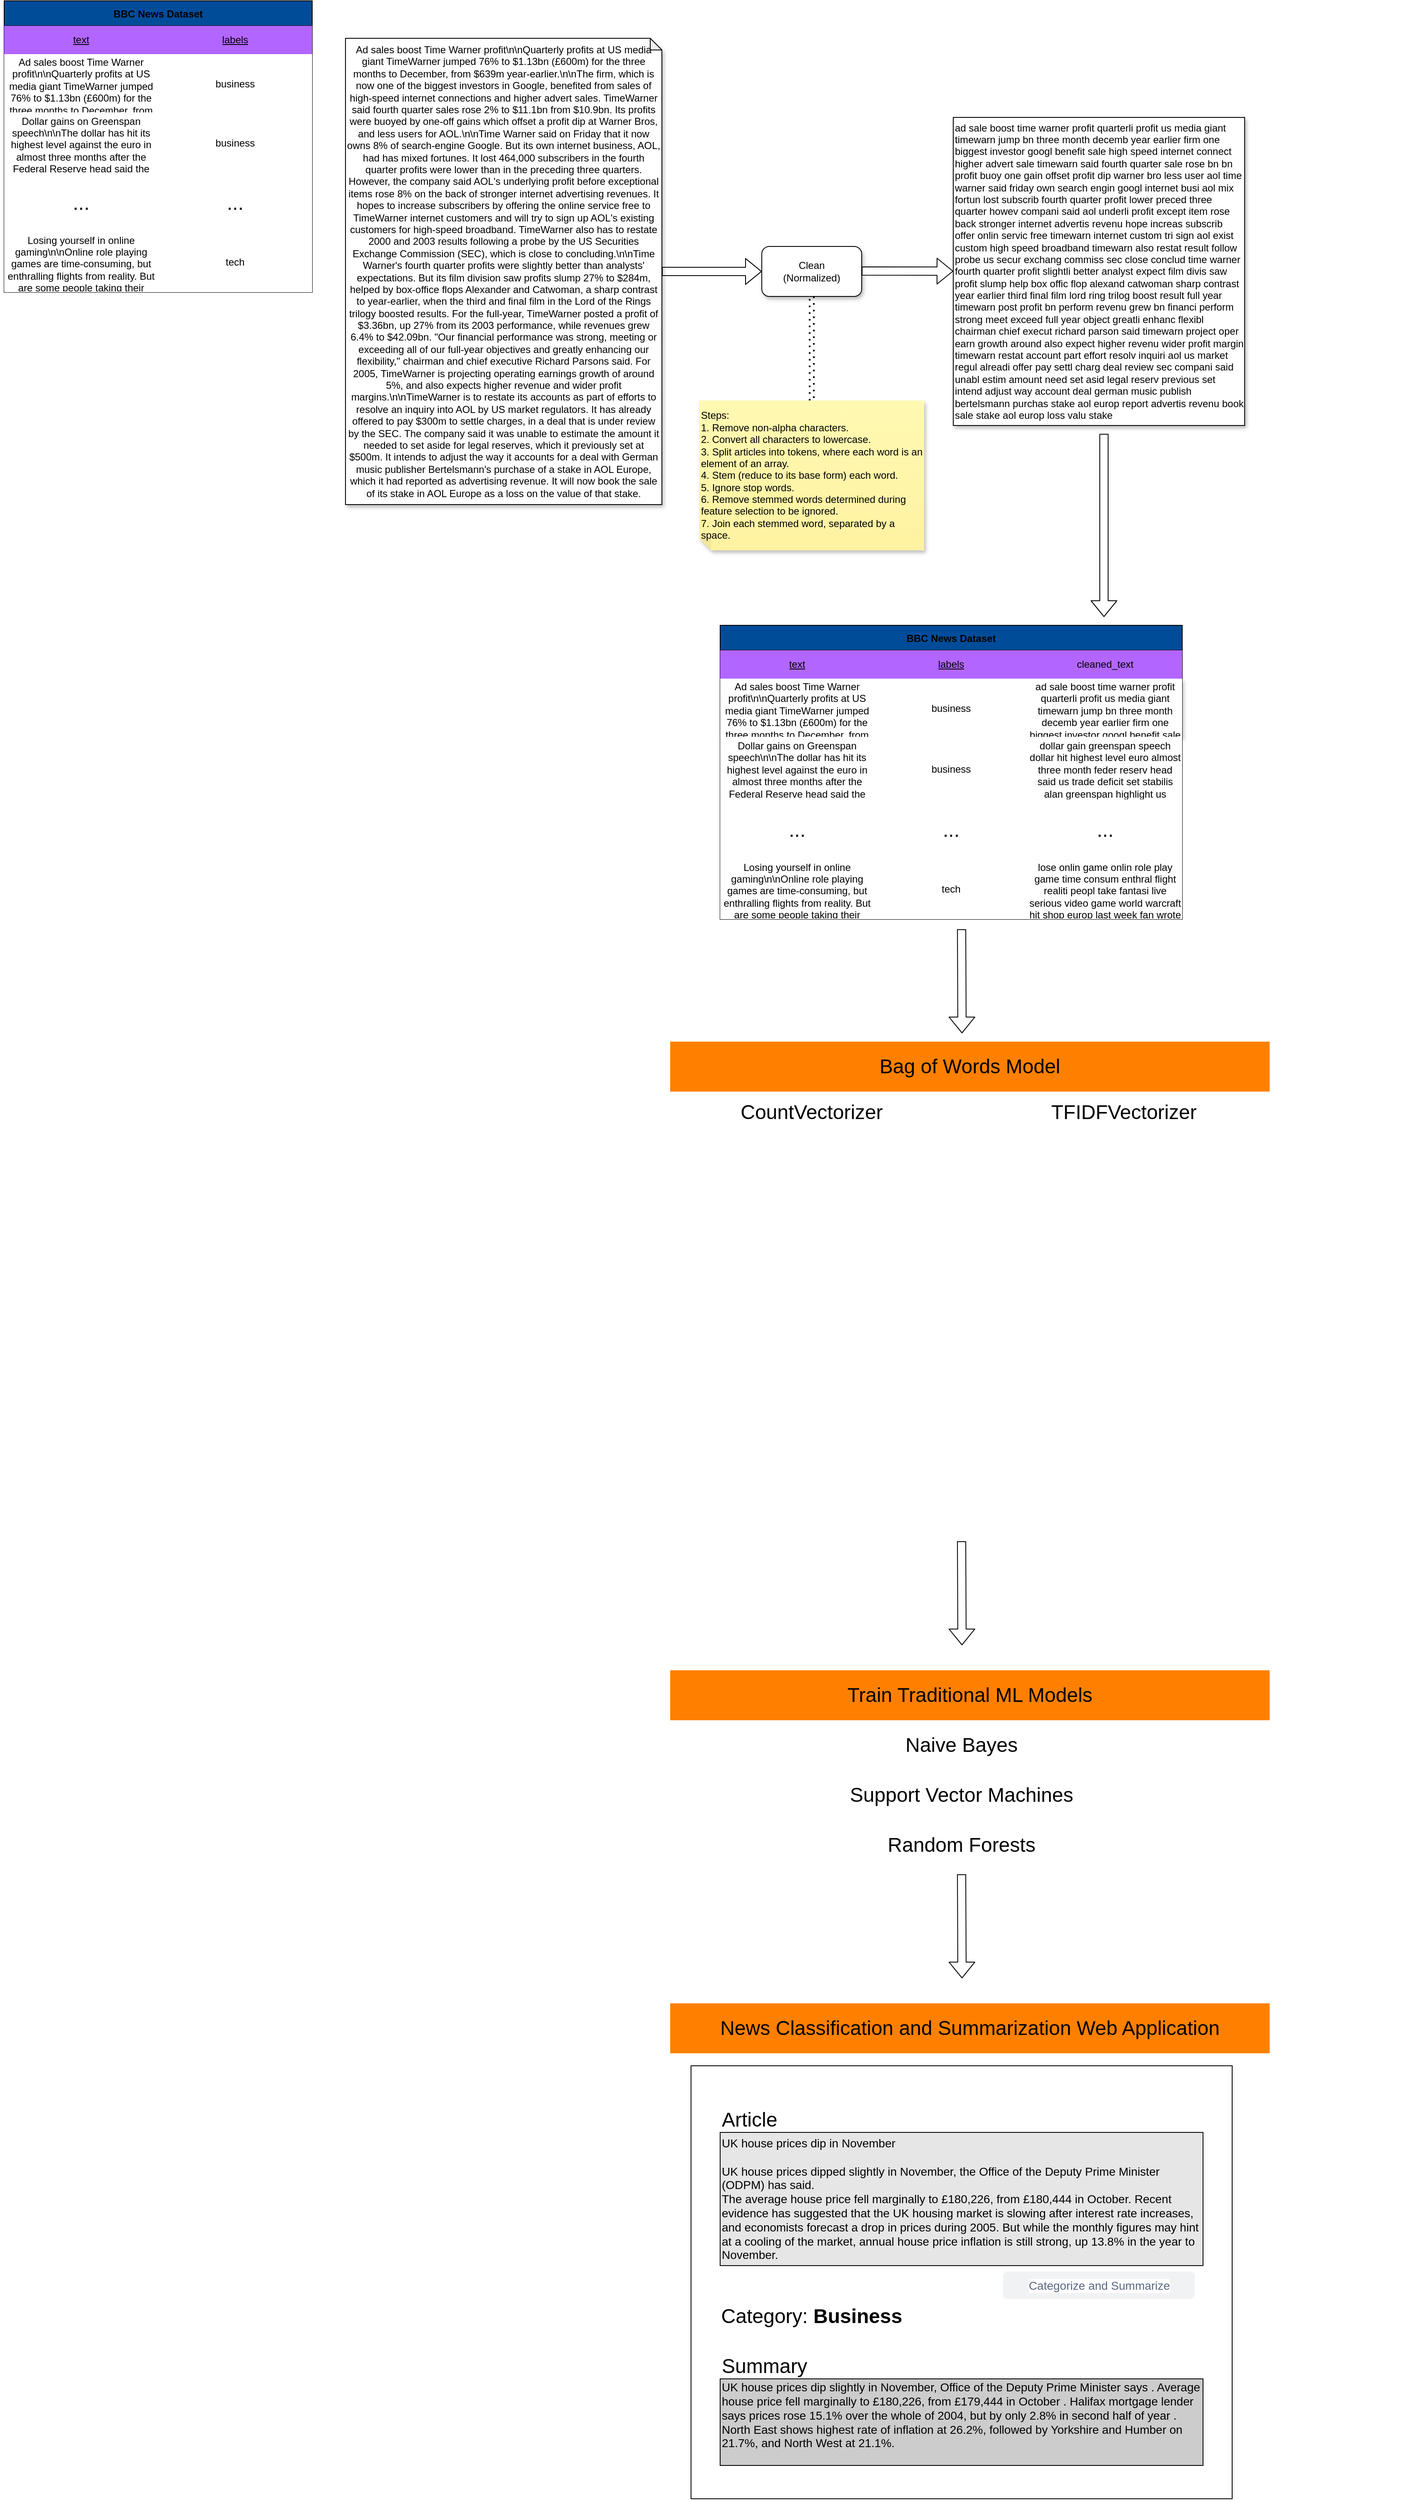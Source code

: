 <mxfile><diagram id="SMPPchg8_w9x-fQUagLB" name="Page-1"><mxGraphModel dx="749" dy="659" grid="1" gridSize="10" guides="1" tooltips="1" connect="1" arrows="1" fold="1" page="1" pageScale="1" pageWidth="1100" pageHeight="850" math="0" shadow="0"><root><mxCell id="0"/><mxCell id="1" parent="0"/><mxCell id="2" value="BBC News Dataset" style="shape=table;startSize=30;container=1;collapsible=0;childLayout=tableLayout;fontStyle=1;fillColor=#004C99;strokeColor=#000000;" parent="1" vertex="1"><mxGeometry x="90" y="60" width="370" height="350" as="geometry"/></mxCell><mxCell id="3" value="" style="shape=tableRow;horizontal=0;startSize=0;swimlaneHead=0;swimlaneBody=0;top=0;left=0;bottom=0;right=0;collapsible=0;dropTarget=0;fillColor=#00CCCC;points=[[0,0.5],[1,0.5]];portConstraint=eastwest;" parent="2" vertex="1"><mxGeometry y="30" width="370" height="34" as="geometry"/></mxCell><mxCell id="4" value="&lt;u&gt;text&lt;/u&gt;" style="shape=partialRectangle;html=1;whiteSpace=wrap;connectable=0;overflow=hidden;fillColor=#B266FF;top=0;left=0;bottom=0;right=0;pointerEvents=1;shadow=0;" parent="3" vertex="1"><mxGeometry width="185" height="34" as="geometry"><mxRectangle width="185" height="34" as="alternateBounds"/></mxGeometry></mxCell><mxCell id="5" value="&lt;u&gt;labels&lt;/u&gt;" style="shape=partialRectangle;html=1;whiteSpace=wrap;connectable=0;overflow=hidden;fillColor=#B266FF;top=0;left=0;bottom=0;right=0;pointerEvents=1;shadow=0;" parent="3" vertex="1"><mxGeometry x="185" width="185" height="34" as="geometry"><mxRectangle width="185" height="34" as="alternateBounds"/></mxGeometry></mxCell><mxCell id="7" value="" style="shape=tableRow;horizontal=0;startSize=0;swimlaneHead=0;swimlaneBody=0;top=0;left=0;bottom=0;right=0;collapsible=0;dropTarget=0;fillColor=none;points=[[0,0.5],[1,0.5]];portConstraint=eastwest;shadow=1;" parent="2" vertex="1"><mxGeometry y="64" width="370" height="71" as="geometry"/></mxCell><mxCell id="8" value="&lt;span style=&quot;text-align: right;&quot;&gt;&lt;font color=&quot;#000000&quot;&gt;Ad sales boost Time Warner profit\n\nQuarterly profits at US media giant TimeWarner jumped 76% to $1.13bn (£600m) for the three months to December, from $639m year-earlier.\n\nThe firm, which is now one of the biggest investors in Google, benefited from sales of high-speed internet connections and higher advert sales.&lt;/font&gt;&lt;/span&gt;" style="shape=partialRectangle;html=1;whiteSpace=wrap;connectable=0;overflow=hidden;fillColor=#FFFFFF;top=0;left=0;bottom=0;right=0;pointerEvents=1;strokeColor=#000000;" parent="7" vertex="1"><mxGeometry width="185" height="71" as="geometry"><mxRectangle width="185" height="71" as="alternateBounds"/></mxGeometry></mxCell><mxCell id="9" value="&lt;span style=&quot;text-align: right;&quot;&gt;&lt;font color=&quot;#000000&quot;&gt;business&lt;/font&gt;&lt;/span&gt;" style="shape=partialRectangle;html=1;whiteSpace=wrap;connectable=0;overflow=hidden;fillColor=#FFFFFF;top=0;left=0;bottom=0;right=0;pointerEvents=1;strokeColor=#000000;" parent="7" vertex="1"><mxGeometry x="185" width="185" height="71" as="geometry"><mxRectangle width="185" height="71" as="alternateBounds"/></mxGeometry></mxCell><mxCell id="11" value="" style="shape=tableRow;horizontal=0;startSize=0;swimlaneHead=0;swimlaneBody=0;top=0;left=0;bottom=0;right=0;collapsible=0;dropTarget=0;fillColor=none;points=[[0,0.5],[1,0.5]];portConstraint=eastwest;" parent="2" vertex="1"><mxGeometry y="135" width="370" height="72" as="geometry"/></mxCell><mxCell id="12" value="&lt;span style=&quot;text-align: right;&quot;&gt;&lt;font color=&quot;#000000&quot;&gt;Dollar gains on Greenspan speech\n\nThe dollar has hit its highest level against the euro in almost three months after the Federal Reserve head said the US trade deficit is set to stabilise.\n\nAnd Alan Greenspan highlighted the US government's willingness to curb spending and rising household savings as factors which may help to reduce it. In late trading in New York, the dollar reached $1.287 against the euro, from $1.297 on Thursday. Market concerns about the deficit has hit the greenback in recent months.&lt;/font&gt;&lt;/span&gt;" style="shape=partialRectangle;html=1;whiteSpace=wrap;connectable=0;overflow=hidden;fillColor=#FFFFFF;top=0;left=0;bottom=0;right=0;pointerEvents=1;strokeColor=#000000;" parent="11" vertex="1"><mxGeometry width="185" height="72" as="geometry"><mxRectangle width="185" height="72" as="alternateBounds"/></mxGeometry></mxCell><mxCell id="13" value="&lt;span style=&quot;text-align: right;&quot;&gt;&lt;font color=&quot;#000000&quot;&gt;business&lt;/font&gt;&lt;/span&gt;" style="shape=partialRectangle;html=1;whiteSpace=wrap;connectable=0;overflow=hidden;fillColor=#FFFFFF;top=0;left=0;bottom=0;right=0;pointerEvents=1;strokeColor=#000000;" parent="11" vertex="1"><mxGeometry x="185" width="185" height="72" as="geometry"><mxRectangle width="185" height="72" as="alternateBounds"/></mxGeometry></mxCell><mxCell id="15" value="" style="shape=tableRow;horizontal=0;startSize=0;swimlaneHead=0;swimlaneBody=0;top=0;left=0;bottom=0;right=0;collapsible=0;dropTarget=0;fillColor=none;points=[[0,0.5],[1,0.5]];portConstraint=eastwest;" parent="2" vertex="1"><mxGeometry y="207" width="370" height="71" as="geometry"/></mxCell><mxCell id="16" value="&lt;font color=&quot;#000000&quot; style=&quot;font-size: 24px;&quot;&gt;...&lt;/font&gt;" style="shape=partialRectangle;html=1;whiteSpace=wrap;connectable=0;overflow=hidden;fillColor=#FFFFFF;top=0;left=0;bottom=0;right=0;pointerEvents=1;strokeColor=#000000;" parent="15" vertex="1"><mxGeometry width="185" height="71" as="geometry"><mxRectangle width="185" height="71" as="alternateBounds"/></mxGeometry></mxCell><mxCell id="17" value="&lt;span style=&quot;font-size: 24px;&quot;&gt;&lt;font color=&quot;#000000&quot;&gt;...&lt;/font&gt;&lt;/span&gt;" style="shape=partialRectangle;html=1;whiteSpace=wrap;connectable=0;overflow=hidden;fillColor=#FFFFFF;top=0;left=0;bottom=0;right=0;pointerEvents=1;strokeColor=#000000;" parent="15" vertex="1"><mxGeometry x="185" width="185" height="71" as="geometry"><mxRectangle width="185" height="71" as="alternateBounds"/></mxGeometry></mxCell><mxCell id="19" value="" style="shape=tableRow;horizontal=0;startSize=0;swimlaneHead=0;swimlaneBody=0;top=0;left=0;bottom=0;right=0;collapsible=0;dropTarget=0;fillColor=none;points=[[0,0.5],[1,0.5]];portConstraint=eastwest;" parent="2" vertex="1"><mxGeometry y="278" width="370" height="72" as="geometry"/></mxCell><mxCell id="20" value="&lt;span style=&quot;text-align: right;&quot;&gt;&lt;font color=&quot;#000000&quot;&gt;Losing yourself in online gaming\n\nOnline role playing games are time-consuming, but enthralling flights from reality. But are some people taking their fantasy lives too seriously?\n\nWhen video game World of Warcraft hit the shops in Europe last week fans wrote in to the BBC website to express their delight - and to offer a warning.&lt;/font&gt;&lt;/span&gt;" style="shape=partialRectangle;html=1;whiteSpace=wrap;connectable=0;overflow=hidden;fillColor=#FFFFFF;top=0;left=0;bottom=0;right=0;pointerEvents=1;strokeColor=#000000;" parent="19" vertex="1"><mxGeometry width="185" height="72" as="geometry"><mxRectangle width="185" height="72" as="alternateBounds"/></mxGeometry></mxCell><mxCell id="21" value="&lt;font color=&quot;#000000&quot;&gt;tech&lt;/font&gt;" style="shape=partialRectangle;html=1;whiteSpace=wrap;connectable=0;overflow=hidden;fillColor=#FFFFFF;top=0;left=0;bottom=0;right=0;pointerEvents=1;strokeColor=#000000;" parent="19" vertex="1"><mxGeometry x="185" width="185" height="72" as="geometry"><mxRectangle width="185" height="72" as="alternateBounds"/></mxGeometry></mxCell><mxCell id="32" value="ad sale boost time warner profit quarterli profit us media giant timewarn jump bn three month decemb year earlier firm one biggest investor googl benefit sale high speed internet connect higher advert sale timewarn said fourth quarter sale rose bn bn profit buoy one gain offset profit dip warner bro less user aol time warner said friday own search engin googl internet busi aol mix fortun lost subscrib fourth quarter profit lower preced three quarter howev compani said aol underli profit except item rose back stronger internet advertis revenu hope increas subscrib offer onlin servic free timewarn internet custom tri sign aol exist custom high speed broadband timewarn also restat result follow probe us secur exchang commiss sec close conclud time warner fourth quarter profit slightli better analyst expect film divis saw profit slump help box offic flop alexand catwoman sharp contrast year earlier third final film lord ring trilog boost result full year timewarn post profit bn perform revenu grew bn financi perform strong meet exceed full year object greatli enhanc flexibl chairman chief execut richard parson said timewarn project oper earn growth around also expect higher revenu wider profit margin timewarn restat account part effort resolv inquiri aol us market regul alreadi offer pay settl charg deal review sec compani said unabl estim amount need set asid legal reserv previous set intend adjust way account deal german music publish bertelsmann purchas stake aol europ report advertis revenu book sale stake aol europ loss valu stake" style="rounded=0;whiteSpace=wrap;html=1;shadow=1;fontSize=12;fontColor=none;fillColor=#FFFFFF;align=left;" parent="1" vertex="1"><mxGeometry x="1230" y="200" width="350" height="370" as="geometry"/></mxCell><mxCell id="33" value="Clean&lt;br&gt;(Normalized)" style="rounded=1;whiteSpace=wrap;html=1;shadow=1;fontFamily=Helvetica;fontSize=12;fontColor=none;fillColor=#FFFFFF;" parent="1" vertex="1"><mxGeometry x="1000" y="355" width="120" height="60" as="geometry"/></mxCell><mxCell id="34" value="" style="endArrow=classic;html=1;fontFamily=Helvetica;fontSize=12;fontColor=none;entryX=0;entryY=0.5;entryDx=0;entryDy=0;shape=flexArrow;fillColor=#FFFFFF;" parent="1" target="33" edge="1"><mxGeometry width="50" height="50" relative="1" as="geometry"><mxPoint x="890" y="385" as="sourcePoint"/><mxPoint x="990" y="190" as="targetPoint"/></mxGeometry></mxCell><mxCell id="35" value="" style="endArrow=classic;html=1;fontFamily=Helvetica;fontSize=12;fontColor=none;shape=flexArrow;fillColor=#FFFFFF;" parent="1" target="32" edge="1"><mxGeometry width="50" height="50" relative="1" as="geometry"><mxPoint x="1120" y="384.5" as="sourcePoint"/><mxPoint x="1230" y="385" as="targetPoint"/></mxGeometry></mxCell><mxCell id="38" value="" style="edgeStyle=none;shape=flexArrow;html=1;fontFamily=Helvetica;fontSize=12;fontColor=none;fillColor=#FFFFFF;" parent="1" source="37" target="33" edge="1"><mxGeometry relative="1" as="geometry"/></mxCell><mxCell id="37" value="&lt;span style=&quot;text-align: left;&quot;&gt;Ad sales boost Time Warner profit\n\nQuarterly profits at US media giant TimeWarner jumped 76% to $1.13bn (£600m) for the three months to December, from $639m year-earlier.\n\nThe firm, which is now one of the biggest investors in Google, benefited from sales of high-speed internet connections and higher advert sales. TimeWarner said fourth quarter sales rose 2% to $11.1bn from $10.9bn. Its profits were buoyed by one-off gains which offset a profit dip at Warner Bros, and less users for AOL.\n\nTime Warner said on Friday that it now owns 8% of search-engine Google. But its own internet business, AOL, had has mixed fortunes. It lost 464,000 subscribers in the fourth quarter profits were lower than in the preceding three quarters. However, the company said AOL's underlying profit before exceptional items rose 8% on the back of stronger internet advertising revenues. It hopes to increase subscribers by offering the online service free to TimeWarner internet customers and will try to sign up AOL's existing customers for high-speed broadband. TimeWarner also has to restate 2000 and 2003 results following a probe by the US Securities Exchange Commission (SEC), which is close to concluding.\n\nTime Warner's fourth quarter profits were slightly better than analysts' expectations. But its film division saw profits slump 27% to $284m, helped by box-office flops Alexander and Catwoman, a sharp contrast to year-earlier, when the third and final film in the Lord of the Rings trilogy boosted results. For the full-year, TimeWarner posted a profit of $3.36bn, up 27% from its 2003 performance, while revenues grew 6.4% to $42.09bn. &quot;Our financial performance was strong, meeting or exceeding all of our full-year objectives and greatly enhancing our flexibility,&quot; chairman and chief executive Richard Parsons said. For 2005, TimeWarner is projecting operating earnings growth of around 5%, and also expects higher revenue and wider profit margins.\n\nTimeWarner is to restate its accounts as part of efforts to resolve an inquiry into AOL by US market regulators. It has already offered to pay $300m to settle charges, in a deal that is under review by the SEC. The company said it was unable to estimate the amount it needed to set aside for legal reserves, which it previously set at $500m. It intends to adjust the way it accounts for a deal with German music publisher Bertelsmann's purchase of a stake in AOL Europe, which it had reported as advertising revenue. It will now book the sale of its stake in AOL Europe as a loss on the value of that stake.&lt;/span&gt;" style="shape=note;whiteSpace=wrap;html=1;backgroundOutline=1;darkOpacity=0.05;shadow=1;fontFamily=Helvetica;fontSize=12;fontColor=none;fillColor=#FFFFFF;size=14;" parent="1" vertex="1"><mxGeometry x="500" y="105" width="380" height="560" as="geometry"/></mxCell><mxCell id="40" value="" style="endArrow=none;dashed=1;html=1;dashPattern=1 3;strokeWidth=2;fontFamily=Helvetica;fontSize=12;fontColor=none;fillColor=#FFFFFF;shape=link;entryX=0.5;entryY=1;entryDx=0;entryDy=0;exitX=0.5;exitY=0;exitDx=0;exitDy=0;" parent="1" target="33" edge="1"><mxGeometry width="50" height="50" relative="1" as="geometry"><mxPoint x="1060" y="540" as="sourcePoint"/><mxPoint x="990" y="740" as="targetPoint"/></mxGeometry></mxCell><mxCell id="41" value="BBC News Dataset" style="shape=table;startSize=30;container=1;collapsible=0;childLayout=tableLayout;fontStyle=1;fillColor=#004C99;strokeColor=#000000;" parent="1" vertex="1"><mxGeometry x="950" y="810" width="555" height="353" as="geometry"/></mxCell><mxCell id="42" value="" style="shape=tableRow;horizontal=0;startSize=0;swimlaneHead=0;swimlaneBody=0;top=0;left=0;bottom=0;right=0;collapsible=0;dropTarget=0;fillColor=#00CCCC;points=[[0,0.5],[1,0.5]];portConstraint=eastwest;" parent="41" vertex="1"><mxGeometry y="30" width="555" height="34" as="geometry"/></mxCell><mxCell id="43" value="&lt;u&gt;text&lt;/u&gt;" style="shape=partialRectangle;html=1;whiteSpace=wrap;connectable=0;overflow=hidden;fillColor=#B266FF;top=0;left=0;bottom=0;right=0;pointerEvents=1;" parent="42" vertex="1"><mxGeometry width="185" height="34" as="geometry"><mxRectangle width="185" height="34" as="alternateBounds"/></mxGeometry></mxCell><mxCell id="44" value="&lt;u&gt;labels&lt;/u&gt;" style="shape=partialRectangle;html=1;whiteSpace=wrap;connectable=0;overflow=hidden;fillColor=#B266FF;top=0;left=0;bottom=0;right=0;pointerEvents=1;" parent="42" vertex="1"><mxGeometry x="185" width="185" height="34" as="geometry"><mxRectangle width="185" height="34" as="alternateBounds"/></mxGeometry></mxCell><mxCell id="57" value="cleaned_text" style="shape=partialRectangle;html=1;whiteSpace=wrap;connectable=0;overflow=hidden;fillColor=#B266FF;top=0;left=0;bottom=0;right=0;pointerEvents=1;" parent="42" vertex="1"><mxGeometry x="370" width="185" height="34" as="geometry"><mxRectangle width="185" height="34" as="alternateBounds"/></mxGeometry></mxCell><mxCell id="45" value="" style="shape=tableRow;horizontal=0;startSize=0;swimlaneHead=0;swimlaneBody=0;top=0;left=0;bottom=0;right=0;collapsible=0;dropTarget=0;fillColor=#FFFFFF;points=[[0,0.5],[1,0.5]];portConstraint=eastwest;shadow=1;" parent="41" vertex="1"><mxGeometry y="64" width="555" height="71" as="geometry"/></mxCell><mxCell id="46" value="&lt;span style=&quot;text-align: right;&quot;&gt;&lt;font color=&quot;#000000&quot;&gt;Ad sales boost Time Warner profit\n\nQuarterly profits at US media giant TimeWarner jumped 76% to $1.13bn (£600m) for the three months to December, from $639m year-earlier.\n\nThe firm, which is now one of the biggest investors in Google, benefited from sales of high-speed internet connections and higher advert sales.&lt;/font&gt;&lt;/span&gt;" style="shape=partialRectangle;html=1;whiteSpace=wrap;connectable=0;overflow=hidden;fillColor=none;top=0;left=0;bottom=0;right=0;pointerEvents=1;" parent="45" vertex="1"><mxGeometry width="185" height="71" as="geometry"><mxRectangle width="185" height="71" as="alternateBounds"/></mxGeometry></mxCell><mxCell id="47" value="&lt;span style=&quot;text-align: right;&quot;&gt;&lt;font color=&quot;#000000&quot;&gt;business&lt;/font&gt;&lt;/span&gt;" style="shape=partialRectangle;html=1;whiteSpace=wrap;connectable=0;overflow=hidden;fillColor=none;top=0;left=0;bottom=0;right=0;pointerEvents=1;" parent="45" vertex="1"><mxGeometry x="185" width="185" height="71" as="geometry"><mxRectangle width="185" height="71" as="alternateBounds"/></mxGeometry></mxCell><mxCell id="58" value="&lt;span style=&quot;text-align: right;&quot;&gt;&lt;font color=&quot;#000000&quot;&gt;ad sale boost time warner profit quarterli profit us media giant timewarn jump bn three month decemb year earlier firm one biggest investor googl benefit sale high speed internet connect higher advert sale timewarn said fourth quarter sale rose bn bn profit buoy one gain offset profit dip warner bro less user aol time warner said friday own search engin googl internet busi aol mix fortun lost subscrib fourth quarter profit lower preced three quarter&amp;nbsp;&lt;/font&gt;&lt;/span&gt;" style="shape=partialRectangle;html=1;whiteSpace=wrap;connectable=0;overflow=hidden;fillColor=none;top=0;left=0;bottom=0;right=0;pointerEvents=1;" parent="45" vertex="1"><mxGeometry x="370" width="185" height="71" as="geometry"><mxRectangle width="185" height="71" as="alternateBounds"/></mxGeometry></mxCell><mxCell id="48" value="" style="shape=tableRow;horizontal=0;startSize=0;swimlaneHead=0;swimlaneBody=0;top=0;left=0;bottom=0;right=0;collapsible=0;dropTarget=0;fillColor=#FFFFFF;points=[[0,0.5],[1,0.5]];portConstraint=eastwest;" parent="41" vertex="1"><mxGeometry y="135" width="555" height="75" as="geometry"/></mxCell><mxCell id="49" value="&lt;span style=&quot;text-align: right;&quot;&gt;&lt;font color=&quot;#000000&quot;&gt;Dollar gains on Greenspan speech\n\nThe dollar has hit its highest level against the euro in almost three months after the Federal Reserve head said the US trade deficit is set to stabilise.\n\nAnd Alan Greenspan highlighted the US government's willingness to curb spending and rising household savings as factors which may help to reduce it. In late trading in New York, the dollar reached $1.287 against the euro, from $1.297 on Thursday. Market concerns about the deficit has hit the greenback in recent months.&lt;/font&gt;&lt;/span&gt;" style="shape=partialRectangle;html=1;whiteSpace=wrap;connectable=0;overflow=hidden;fillColor=none;top=0;left=0;bottom=0;right=0;pointerEvents=1;" parent="48" vertex="1"><mxGeometry width="185" height="75" as="geometry"><mxRectangle width="185" height="75" as="alternateBounds"/></mxGeometry></mxCell><mxCell id="50" value="&lt;span style=&quot;text-align: right;&quot;&gt;&lt;font color=&quot;#000000&quot;&gt;business&lt;/font&gt;&lt;/span&gt;" style="shape=partialRectangle;html=1;whiteSpace=wrap;connectable=0;overflow=hidden;fillColor=none;top=0;left=0;bottom=0;right=0;pointerEvents=1;" parent="48" vertex="1"><mxGeometry x="185" width="185" height="75" as="geometry"><mxRectangle width="185" height="75" as="alternateBounds"/></mxGeometry></mxCell><mxCell id="59" value="&lt;span style=&quot;text-align: right;&quot;&gt;&lt;font color=&quot;#000000&quot;&gt;dollar gain greenspan speech dollar hit highest level euro almost three month feder reserv head said us trade deficit set stabilis alan greenspan highlight us govern willing curb spend rise household save factor may help reduc late trade new york dollar reach euro thursday market concern deficit hit greenback recent month&lt;/font&gt;&lt;/span&gt;" style="shape=partialRectangle;html=1;whiteSpace=wrap;connectable=0;overflow=hidden;fillColor=none;top=0;left=0;bottom=0;right=0;pointerEvents=1;" parent="48" vertex="1"><mxGeometry x="370" width="185" height="75" as="geometry"><mxRectangle width="185" height="75" as="alternateBounds"/></mxGeometry></mxCell><mxCell id="51" value="" style="shape=tableRow;horizontal=0;startSize=0;swimlaneHead=0;swimlaneBody=0;top=0;left=0;bottom=0;right=0;collapsible=0;dropTarget=0;fillColor=#FFFFFF;points=[[0,0.5],[1,0.5]];portConstraint=eastwest;" parent="41" vertex="1"><mxGeometry y="210" width="555" height="71" as="geometry"/></mxCell><mxCell id="52" value="&lt;font color=&quot;#000000&quot; style=&quot;font-size: 24px;&quot;&gt;...&lt;/font&gt;" style="shape=partialRectangle;html=1;whiteSpace=wrap;connectable=0;overflow=hidden;fillColor=none;top=0;left=0;bottom=0;right=0;pointerEvents=1;" parent="51" vertex="1"><mxGeometry width="185" height="71" as="geometry"><mxRectangle width="185" height="71" as="alternateBounds"/></mxGeometry></mxCell><mxCell id="53" value="&lt;span style=&quot;font-size: 24px;&quot;&gt;&lt;font color=&quot;#000000&quot;&gt;...&lt;/font&gt;&lt;/span&gt;" style="shape=partialRectangle;html=1;whiteSpace=wrap;connectable=0;overflow=hidden;fillColor=none;top=0;left=0;bottom=0;right=0;pointerEvents=1;" parent="51" vertex="1"><mxGeometry x="185" width="185" height="71" as="geometry"><mxRectangle width="185" height="71" as="alternateBounds"/></mxGeometry></mxCell><mxCell id="60" value="&lt;span style=&quot;font-size: 24px;&quot;&gt;&lt;font color=&quot;#000000&quot;&gt;...&lt;/font&gt;&lt;/span&gt;" style="shape=partialRectangle;html=1;whiteSpace=wrap;connectable=0;overflow=hidden;fillColor=none;top=0;left=0;bottom=0;right=0;pointerEvents=1;" parent="51" vertex="1"><mxGeometry x="370" width="185" height="71" as="geometry"><mxRectangle width="185" height="71" as="alternateBounds"/></mxGeometry></mxCell><mxCell id="54" value="" style="shape=tableRow;horizontal=0;startSize=0;swimlaneHead=0;swimlaneBody=0;top=0;left=0;bottom=0;right=0;collapsible=0;dropTarget=0;fillColor=#FFFFFF;points=[[0,0.5],[1,0.5]];portConstraint=eastwest;" parent="41" vertex="1"><mxGeometry y="281" width="555" height="72" as="geometry"/></mxCell><mxCell id="55" value="&lt;span style=&quot;text-align: right;&quot;&gt;&lt;font color=&quot;#000000&quot;&gt;Losing yourself in online gaming\n\nOnline role playing games are time-consuming, but enthralling flights from reality. But are some people taking their fantasy lives too seriously?\n\nWhen video game World of Warcraft hit the shops in Europe last week fans wrote in to the BBC website to express their delight - and to offer a warning.&lt;/font&gt;&lt;/span&gt;" style="shape=partialRectangle;html=1;whiteSpace=wrap;connectable=0;overflow=hidden;fillColor=none;top=0;left=0;bottom=0;right=0;pointerEvents=1;" parent="54" vertex="1"><mxGeometry width="185" height="72" as="geometry"><mxRectangle width="185" height="72" as="alternateBounds"/></mxGeometry></mxCell><mxCell id="56" value="&lt;font color=&quot;#000000&quot;&gt;tech&lt;/font&gt;" style="shape=partialRectangle;html=1;whiteSpace=wrap;connectable=0;overflow=hidden;fillColor=none;top=0;left=0;bottom=0;right=0;pointerEvents=1;" parent="54" vertex="1"><mxGeometry x="185" width="185" height="72" as="geometry"><mxRectangle width="185" height="72" as="alternateBounds"/></mxGeometry></mxCell><mxCell id="61" value="&lt;span style=&quot;text-align: right;&quot;&gt;&lt;font color=&quot;#000000&quot;&gt;lose onlin game onlin role play game time consum enthral flight realiti peopl take fantasi live serious video game world warcraft hit shop europ last week fan wrote bbc websit express delight offer warn addict game like far costli time substanc could impair keep track time wrote travi anderson texa&amp;nbsp;&lt;/font&gt;&lt;/span&gt;" style="shape=partialRectangle;html=1;whiteSpace=wrap;connectable=0;overflow=hidden;fillColor=none;top=0;left=0;bottom=0;right=0;pointerEvents=1;" parent="54" vertex="1"><mxGeometry x="370" width="185" height="72" as="geometry"><mxRectangle width="185" height="72" as="alternateBounds"/></mxGeometry></mxCell><mxCell id="63" value="" style="shape=flexArrow;endArrow=classic;html=1;fontFamily=Helvetica;fontSize=12;fontColor=none;fillColor=#FFFFFF;" parent="1" edge="1"><mxGeometry width="50" height="50" relative="1" as="geometry"><mxPoint x="1411" y="580" as="sourcePoint"/><mxPoint x="1411" y="800" as="targetPoint"/></mxGeometry></mxCell><mxCell id="109" value="&lt;span style=&quot;&quot;&gt;Steps:&lt;/span&gt;&lt;br style=&quot;&quot;&gt;&lt;span style=&quot;&quot;&gt;1. Remove non-alpha characters.&lt;/span&gt;&lt;br style=&quot;&quot;&gt;&lt;span style=&quot;&quot;&gt;2. Convert all characters to lowercase.&lt;/span&gt;&lt;br style=&quot;&quot;&gt;&lt;span style=&quot;&quot;&gt;3. Split articles into tokens, where each word is an element of an array.&lt;/span&gt;&lt;br style=&quot;&quot;&gt;&lt;span style=&quot;&quot;&gt;4. Stem (reduce to its base form) each word.&lt;/span&gt;&lt;br style=&quot;&quot;&gt;&lt;span style=&quot;&quot;&gt;5. Ignore stop words.&lt;/span&gt;&lt;br style=&quot;&quot;&gt;&lt;span style=&quot;&quot;&gt;6. Remove stemmed words determined during feature selection to be ignored.&lt;/span&gt;&lt;br style=&quot;&quot;&gt;&lt;span style=&quot;&quot;&gt;7. Join each stemmed word, separated by a space.&lt;/span&gt;" style="shape=note;whiteSpace=wrap;html=1;backgroundOutline=1;fontColor=#000000;darkOpacity=0.05;fillColor=#FFF9B2;strokeColor=none;fillStyle=solid;direction=west;gradientDirection=north;gradientColor=#FFF2A1;shadow=1;size=14;pointerEvents=1;align=left;" parent="1" vertex="1"><mxGeometry x="925" y="540" width="270" height="180" as="geometry"/></mxCell><mxCell id="112" value="Bag of Words Model" style="text;html=1;strokeColor=none;fillColor=#FF8000;align=center;verticalAlign=middle;whiteSpace=wrap;rounded=0;shadow=0;labelBackgroundColor=#FF8000;fontSize=24;fontColor=#000000;" parent="1" vertex="1"><mxGeometry x="890" y="1310" width="720" height="60" as="geometry"/></mxCell><mxCell id="115" value="CountVectorizer" style="text;html=1;strokeColor=none;fillColor=#FFFFFF;align=center;verticalAlign=middle;whiteSpace=wrap;rounded=0;shadow=0;labelBackgroundColor=#FFFFFF;fontSize=24;fontColor=#000000;" parent="1" vertex="1"><mxGeometry x="890" y="1380" width="340" height="30" as="geometry"/></mxCell><mxCell id="116" value="TFIDFVectorizer" style="text;html=1;strokeColor=none;fillColor=#FFFFFF;align=center;verticalAlign=middle;whiteSpace=wrap;rounded=0;shadow=0;labelBackgroundColor=#FFFFFF;fontSize=24;fontColor=#000000;" parent="1" vertex="1"><mxGeometry x="1260" y="1380" width="350" height="30" as="geometry"/></mxCell><mxCell id="117" value="" style="shape=flexArrow;endArrow=classic;html=1;fontFamily=Helvetica;fontSize=12;fontColor=none;fillColor=#FFFFFF;" parent="1" edge="1"><mxGeometry width="50" height="50" relative="1" as="geometry"><mxPoint x="1240" y="1175" as="sourcePoint"/><mxPoint x="1240.5" y="1300" as="targetPoint"/></mxGeometry></mxCell><mxCell id="118" value="Train Traditional ML Models" style="text;html=1;strokeColor=none;fillColor=#FF8000;align=center;verticalAlign=middle;whiteSpace=wrap;rounded=0;shadow=0;labelBackgroundColor=#FF8000;fontSize=24;fontColor=#000000;" parent="1" vertex="1"><mxGeometry x="890" y="2065" width="720" height="60" as="geometry"/></mxCell><mxCell id="119" value="" style="shape=image;verticalLabelPosition=bottom;labelBackgroundColor=default;verticalAlign=top;aspect=fixed;imageAspect=0;image=https://res.cloudinary.com/practicaldev/image/fetch/s--qveZ_g7d--/c_limit%2Cf_auto%2Cfl_progressive%2Cq_auto%2Cw_880/https://raw.githubusercontent.com/cassieview/intro-nlp-wine-reviews/master/imgs/vectorchart.PNG;movable=1;resizable=1;rotatable=1;deletable=1;editable=1;connectable=1;" parent="1" vertex="1"><mxGeometry x="710" y="1430" width="520" height="231" as="geometry"/></mxCell><mxCell id="120" value="" style="shape=image;verticalLabelPosition=bottom;labelBackgroundColor=default;verticalAlign=top;aspect=fixed;imageAspect=0;image=https://kavita-ganesan.com/wp-content/uploads/image-5-1024x391.png;movable=1;resizable=1;rotatable=1;deletable=1;editable=1;connectable=1;" parent="1" vertex="1"><mxGeometry x="710" y="1690" width="520" height="199" as="geometry"/></mxCell><mxCell id="121" value="" style="shape=image;verticalLabelPosition=bottom;labelBackgroundColor=default;verticalAlign=top;aspect=fixed;imageAspect=0;image=https://www.kdnuggets.com/wp-content/uploads/awan_convert_text_documents_tfidf_matrix_tfidfvectorizer_3.png;movable=1;resizable=1;rotatable=1;deletable=1;editable=1;connectable=1;" parent="1" vertex="1"><mxGeometry x="1260" y="1480" width="520" height="347" as="geometry"/></mxCell><mxCell id="123" value="" style="shape=flexArrow;endArrow=classic;html=1;fontFamily=Helvetica;fontSize=12;fontColor=none;fillColor=#FFFFFF;" parent="1" edge="1"><mxGeometry width="50" height="50" relative="1" as="geometry"><mxPoint x="1240" y="1910" as="sourcePoint"/><mxPoint x="1240.5" y="2035" as="targetPoint"/></mxGeometry></mxCell><mxCell id="124" value="Naive Bayes" style="text;html=1;strokeColor=none;fillColor=#FFFFFF;align=center;verticalAlign=middle;whiteSpace=wrap;rounded=0;shadow=0;labelBackgroundColor=#FFFFFF;fontSize=24;fontColor=#000000;" parent="1" vertex="1"><mxGeometry x="1070" y="2140" width="340" height="30" as="geometry"/></mxCell><mxCell id="125" value="Support Vector Machines" style="text;html=1;strokeColor=none;fillColor=#FFFFFF;align=center;verticalAlign=middle;whiteSpace=wrap;rounded=0;shadow=0;labelBackgroundColor=#FFFFFF;fontSize=24;fontColor=#000000;" parent="1" vertex="1"><mxGeometry x="1070" y="2200" width="340" height="30" as="geometry"/></mxCell><mxCell id="126" value="Random Forests" style="text;html=1;strokeColor=none;fillColor=#FFFFFF;align=center;verticalAlign=middle;whiteSpace=wrap;rounded=0;shadow=0;labelBackgroundColor=#FFFFFF;fontSize=24;fontColor=#000000;" parent="1" vertex="1"><mxGeometry x="1070" y="2260" width="340" height="30" as="geometry"/></mxCell><mxCell id="127" value="" style="rounded=0;whiteSpace=wrap;html=1;shadow=0;labelBackgroundColor=#FFFFFF;strokeColor=#000000;fontSize=24;fontColor=#000000;fillColor=#FFFFFF;" parent="1" vertex="1"><mxGeometry x="915" y="2540" width="650" height="520" as="geometry"/></mxCell><mxCell id="128" value="Article" style="text;html=1;strokeColor=none;fillColor=none;align=left;verticalAlign=middle;whiteSpace=wrap;rounded=0;shadow=0;labelBackgroundColor=#FFFFFF;fontSize=24;fontColor=#000000;" parent="1" vertex="1"><mxGeometry x="950" y="2590" width="210" height="30" as="geometry"/></mxCell><mxCell id="130" value="Category: &lt;b&gt;Business&lt;/b&gt;" style="text;html=1;strokeColor=none;fillColor=none;align=center;verticalAlign=middle;whiteSpace=wrap;rounded=0;shadow=0;labelBackgroundColor=#FFFFFF;fontSize=24;fontColor=#000000;" parent="1" vertex="1"><mxGeometry x="944" y="2826" width="232" height="30" as="geometry"/></mxCell><mxCell id="132" value="Summary" style="text;html=1;strokeColor=none;fillColor=none;align=left;verticalAlign=middle;whiteSpace=wrap;rounded=0;shadow=0;labelBackgroundColor=#FFFFFF;fontSize=24;fontColor=#000000;" parent="1" vertex="1"><mxGeometry x="950" y="2886" width="210" height="30" as="geometry"/></mxCell><mxCell id="133" value="&lt;font style=&quot;font-size: 14px;&quot;&gt;Categorize and Summarize&lt;/font&gt;" style="rounded=1;fillColor=#F1F2F4;strokeColor=none;html=1;fontColor=#596780;align=center;verticalAlign=middle;fontStyle=0;fontSize=12;sketch=0;shadow=0;labelBackgroundColor=#FFFFFF;" parent="1" vertex="1"><mxGeometry x="1290" y="2787" width="230" height="33" as="geometry"/></mxCell><mxCell id="136" value="&lt;span style=&quot;&quot;&gt;UK house prices dip in November&lt;br&gt;&lt;br&gt;UK house prices dipped slightly in November, the Office of the Deputy Prime Minister (ODPM) has said.&lt;br&gt;The average house price fell marginally to £180,226, from £180,444 in October. Recent evidence has suggested that the UK housing market is slowing after interest rate increases, and economists forecast a drop in prices during 2005. But while the monthly figures may hint at a cooling of the market, annual house price inflation is still strong, up 13.8% in the year to November.&amp;nbsp;&lt;br&gt;&lt;/span&gt;" style="rounded=0;whiteSpace=wrap;html=1;shadow=0;labelBackgroundColor=none;strokeColor=#000000;fontSize=14;fontColor=#000000;fillColor=#E6E6E6;align=left;" parent="1" vertex="1"><mxGeometry x="950" y="2620" width="580" height="160" as="geometry"/></mxCell><mxCell id="137" value="&lt;span style=&quot;&quot;&gt;&lt;div&gt;UK house prices dip slightly in November, Office of the Deputy Prime Minister says . Average house price fell marginally to £180,226, from £179,444 in October . Halifax mortgage lender says prices rose 15.1% over the whole of 2004, but by only 2.8% in second half of year . North East shows highest rate of inflation at 26.2%, followed by Yorkshire and Humber on 21.7%, and North West at 21.1%.&lt;/div&gt;&lt;div&gt;&lt;br&gt;&lt;/div&gt;&lt;/span&gt;" style="rounded=0;whiteSpace=wrap;html=1;shadow=0;labelBackgroundColor=none;strokeColor=#000000;fontSize=14;fontColor=#000000;fillColor=#CCCCCC;align=left;" parent="1" vertex="1"><mxGeometry x="950" y="2916" width="580" height="104" as="geometry"/></mxCell><mxCell id="138" value="News Classification and Summarization Web Application" style="text;html=1;strokeColor=none;fillColor=#FF8000;align=center;verticalAlign=middle;whiteSpace=wrap;rounded=0;shadow=0;labelBackgroundColor=#FF8000;fontSize=24;fontColor=#000000;" parent="1" vertex="1"><mxGeometry x="890" y="2465" width="720" height="60" as="geometry"/></mxCell><mxCell id="139" value="" style="shape=flexArrow;endArrow=classic;html=1;fontFamily=Helvetica;fontSize=12;fontColor=none;fillColor=#FFFFFF;" parent="1" edge="1"><mxGeometry width="50" height="50" relative="1" as="geometry"><mxPoint x="1240" y="2310" as="sourcePoint"/><mxPoint x="1240.5" y="2435" as="targetPoint"/></mxGeometry></mxCell></root></mxGraphModel></diagram></mxfile>
